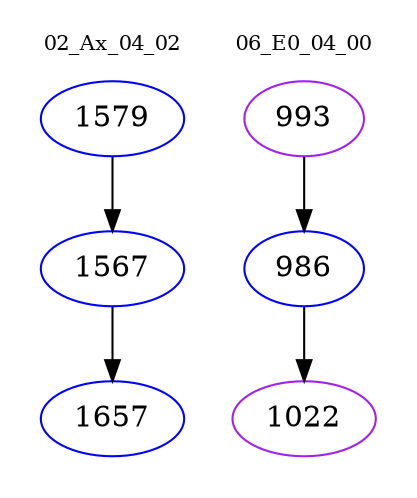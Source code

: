 digraph{
subgraph cluster_0 {
color = white
label = "02_Ax_04_02";
fontsize=10;
T0_1579 [label="1579", color="blue"]
T0_1579 -> T0_1567 [color="black"]
T0_1567 [label="1567", color="blue"]
T0_1567 -> T0_1657 [color="black"]
T0_1657 [label="1657", color="blue"]
}
subgraph cluster_1 {
color = white
label = "06_E0_04_00";
fontsize=10;
T1_993 [label="993", color="purple"]
T1_993 -> T1_986 [color="black"]
T1_986 [label="986", color="blue"]
T1_986 -> T1_1022 [color="black"]
T1_1022 [label="1022", color="purple"]
}
}
